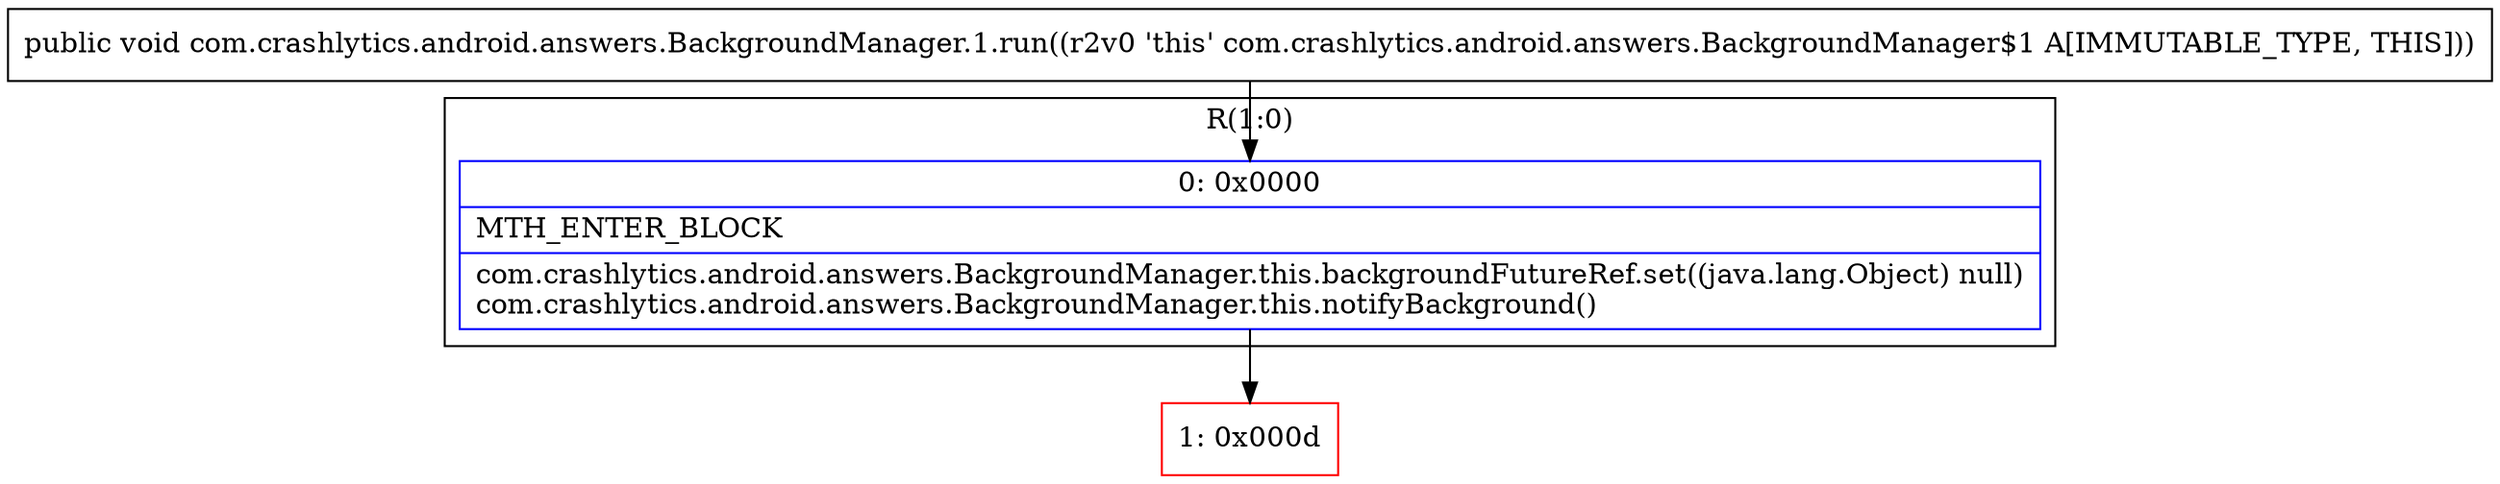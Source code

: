 digraph "CFG forcom.crashlytics.android.answers.BackgroundManager.1.run()V" {
subgraph cluster_Region_891810729 {
label = "R(1:0)";
node [shape=record,color=blue];
Node_0 [shape=record,label="{0\:\ 0x0000|MTH_ENTER_BLOCK\l|com.crashlytics.android.answers.BackgroundManager.this.backgroundFutureRef.set((java.lang.Object) null)\lcom.crashlytics.android.answers.BackgroundManager.this.notifyBackground()\l}"];
}
Node_1 [shape=record,color=red,label="{1\:\ 0x000d}"];
MethodNode[shape=record,label="{public void com.crashlytics.android.answers.BackgroundManager.1.run((r2v0 'this' com.crashlytics.android.answers.BackgroundManager$1 A[IMMUTABLE_TYPE, THIS])) }"];
MethodNode -> Node_0;
Node_0 -> Node_1;
}

